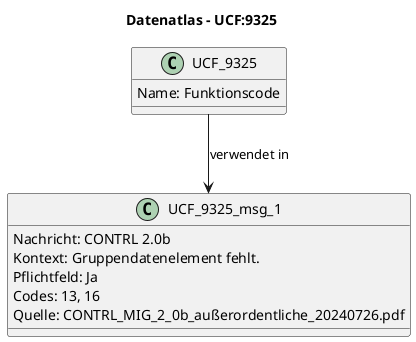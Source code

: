 @startuml
title Datenatlas – UCF:9325
class UCF_9325 {
  Name: Funktionscode
}
class UCF_9325_msg_1 {
  Nachricht: CONTRL 2.0b
  Kontext: Gruppendatenelement fehlt.
  Pflichtfeld: Ja
  Codes: 13, 16
  Quelle: CONTRL_MIG_2_0b_außerordentliche_20240726.pdf
}
UCF_9325 --> UCF_9325_msg_1 : verwendet in
@enduml